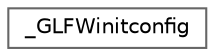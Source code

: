 digraph "类继承关系图"
{
 // LATEX_PDF_SIZE
  bgcolor="transparent";
  edge [fontname=Helvetica,fontsize=10,labelfontname=Helvetica,labelfontsize=10];
  node [fontname=Helvetica,fontsize=10,shape=box,height=0.2,width=0.4];
  rankdir="LR";
  Node0 [id="Node000000",label="_GLFWinitconfig",height=0.2,width=0.4,color="grey40", fillcolor="white", style="filled",URL="$struct___g_l_f_winitconfig.html",tooltip=" "];
}
